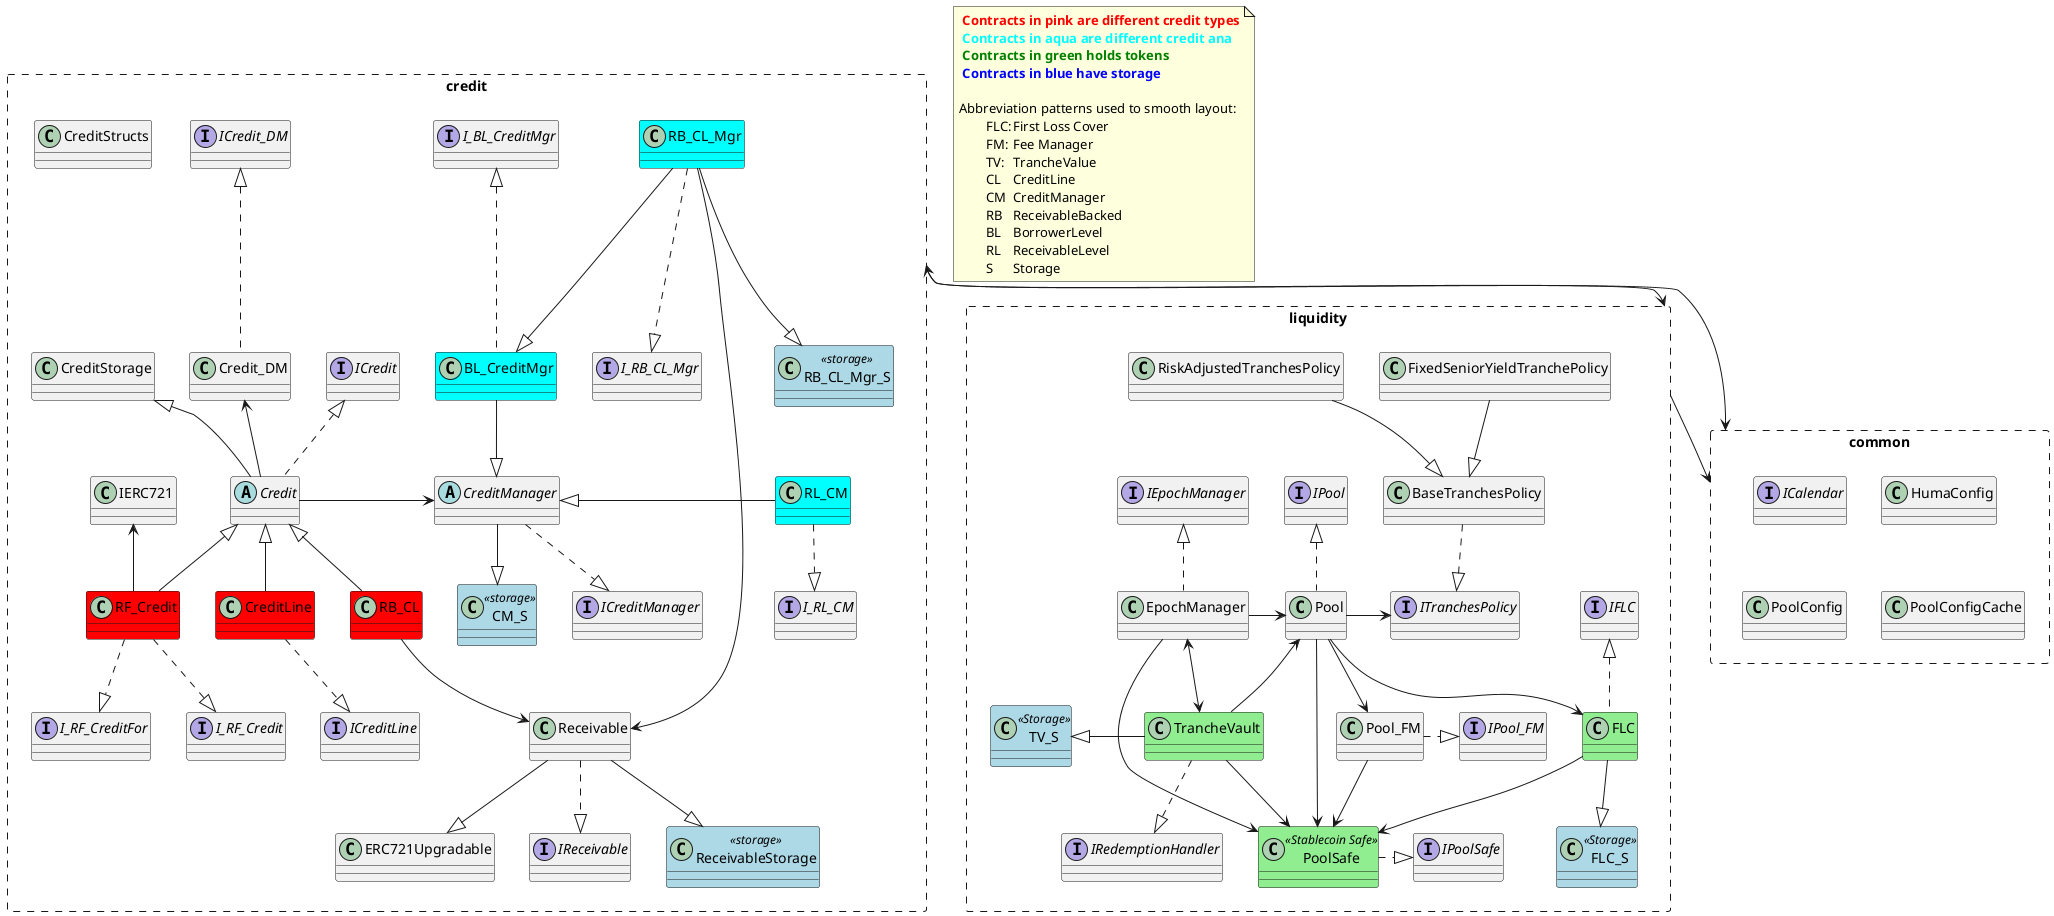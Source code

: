 @startuml
allowmixing

rectangle "common" #line.dashed {
  interface ICalendar
  class HumaConfig
  class PoolConfig
  class PoolConfigCache
}


package credit <<Rectangle>> #line.dashed {
  interface I_BL_CreditMgr
  interface ICredit
  interface ICredit_DM
  interface ICreditLine
  interface ICreditManager
  interface IReceivable
  interface I_RB_CL_Mgr
  interface I_RF_Credit
  interface I_RF_CreditFor
  interface I_RL_CM

  class BL_CreditMgr #back:aqua
  abstract class Credit
  class Credit_DM
  class CreditLine #back:red
  abstract class CreditManager
  class CM_S <<storage>> #back:lightblue
  class CreditStorage
  class CreditStructs
  class Receivable
  class RB_CL #back:red
  class RB_CL_Mgr #back:aqua
  class RB_CL_Mgr_S <<storage>> #back:lightblue
  class RF_Credit #back:red
  class RL_CM #back:aqua
  class ReceivableStorage <<storage>> #back:lightblue


  BL_CreditMgr .up.|> I_BL_CreditMgr
  BL_CreditMgr --|> CreditManager

  Credit .up.|> ICredit
  Credit -up-|> CreditStorage

  Credit_DM .up.|> ICredit_DM

  CreditLine ..|> ICreditLine
  CreditLine -up-|> Credit

  CreditManager ..|> ICreditManager 
  CreditManager --|> CM_S


  Receivable ..|> IReceivable
  Receivable --|> ReceivableStorage
  Receivable --|> ERC721Upgradable
  
  RB_CL -up-|> Credit

  RB_CL_Mgr ..|> I_RB_CL_Mgr
  RB_CL_Mgr --|> BL_CreditMgr
  RB_CL_Mgr --|> RB_CL_Mgr_S

  RF_Credit ..|> I_RF_Credit
  RF_Credit ..|> I_RF_CreditFor
  RF_Credit -up-|> Credit
  RF_Credit -up-> IERC721

  RL_CM -right-|> CreditManager

  RL_CM ..|>I_RL_CM

  Receivable <-up- RB_CL
  Receivable <-up- RB_CL_Mgr

  Credit -right-> CreditManager
  Credit -up-> Credit_DM

}




package "liquidity" <<rectangle>> #line.dashed {
  interface ITranchesPolicy
  interface IEpochManager
  interface IFLC
  interface IPool
  interface IPool_FM
  interface IPoolSafe
  interface IRedemptionHandler
  class PoolSafe <<Stablecoin Safe>> #back:lightgreen
  class Pool
  class Pool_FM
  class EpochManager
  class BaseTranchesPolicy
  class FixedSeniorYieldTranchePolicy
  class RiskAdjustedTranchesPolicy
  class FLC #back:lightgreen
  class TrancheVault #back:lightgreen
  class FLC_S <<Storage>> #back:lightblue
  class TV_S <<Storage>> #back:lightblue

TrancheVault -left-> Pool
EpochManager -right-> Pool
TrancheVault <-up-> EpochManager
Pool -right-> ITranchesPolicy
Pool -down-> FLC
Pool -down-> Pool_FM

Pool --> PoolSafe 
Pool .up.|> IPool
EpochManager -down-> PoolSafe
FLC -right-> PoolSafe
TrancheVault --> PoolSafe
Pool_FM --> PoolSafe

BaseTranchesPolicy ..|> ITranchesPolicy
FixedSeniorYieldTranchePolicy --|> BaseTranchesPolicy
RiskAdjustedTranchesPolicy --|> BaseTranchesPolicy
EpochManager .up.|> IEpochManager

FLC .up.|> IFLC
FLC -down-|> FLC_S

Pool_FM .right.|> IPool_FM

PoolSafe .right.|> IPoolSafe

TrancheVault ..|> IRedemptionHandler
TrancheVault -left-|> TV_S
}




note as N1 
  <b><font color="red"> Contracts in pink are different credit types</b>
  <b><font color="aqua"> Contracts in aqua are different credit ana</b>
  <b><font color="green"> Contracts in green holds tokens</b>
  <b><font color="blue"> Contracts in blue have storage</b>

  Abbreviation patterns used to smooth layout:
  \tFLC:\tFirst Loss Cover
  \tFM:\tFee Manager
  \tTV:\tTrancheValue
  \tCL\tCreditLine
  \tCM\tCreditManager
  \tRB\tReceivableBacked 
  \tBL\tBorrowerLevel
  \tRL\tReceivableLevel
  \tS\tStorage
end note

credit -down-> common
liquidity --> common
credit <--> liquidity

@enduml
